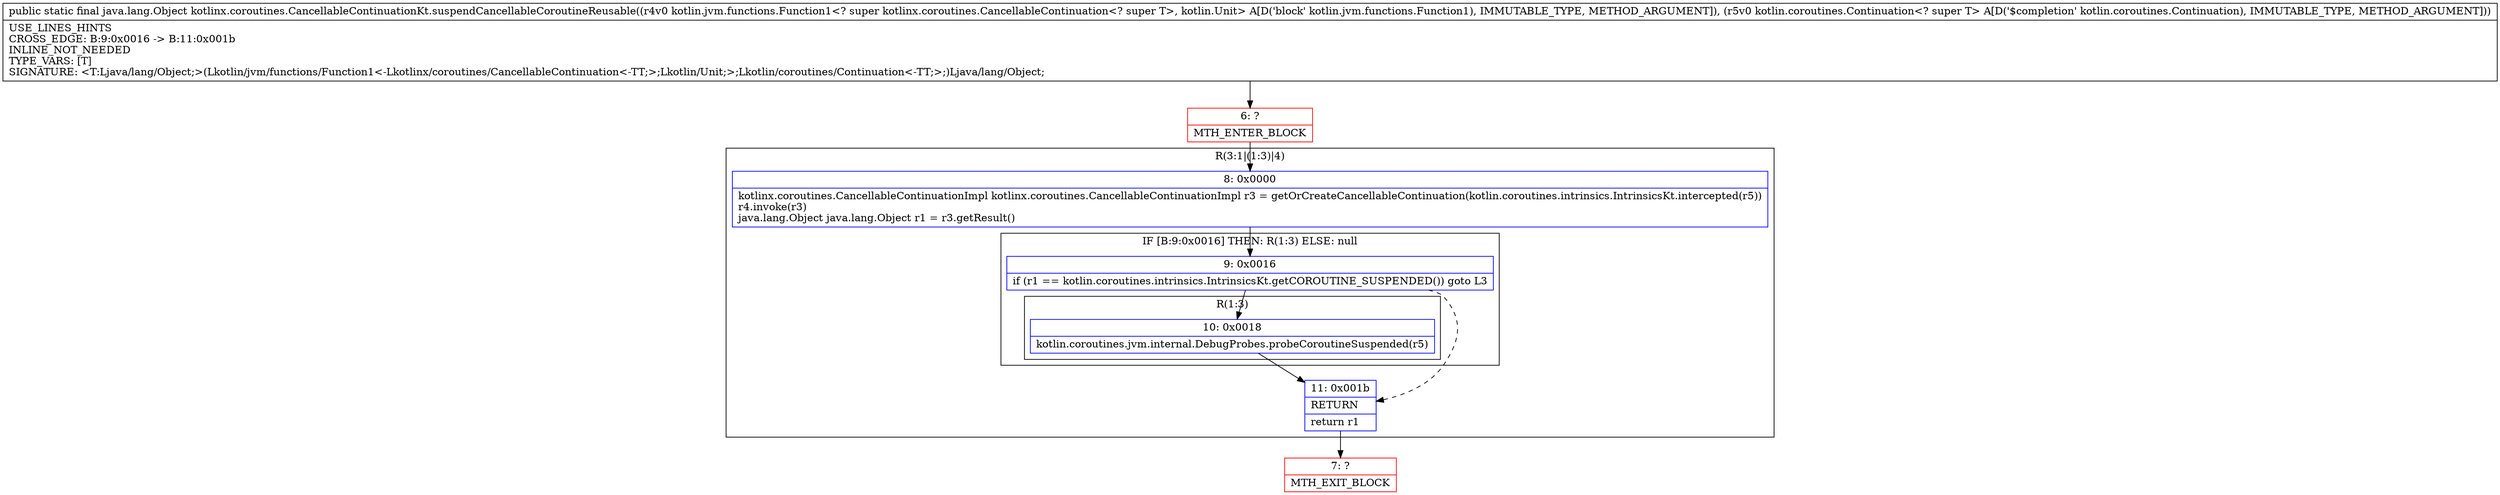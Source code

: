 digraph "CFG forkotlinx.coroutines.CancellableContinuationKt.suspendCancellableCoroutineReusable(Lkotlin\/jvm\/functions\/Function1;Lkotlin\/coroutines\/Continuation;)Ljava\/lang\/Object;" {
subgraph cluster_Region_702381327 {
label = "R(3:1|(1:3)|4)";
node [shape=record,color=blue];
Node_8 [shape=record,label="{8\:\ 0x0000|kotlinx.coroutines.CancellableContinuationImpl kotlinx.coroutines.CancellableContinuationImpl r3 = getOrCreateCancellableContinuation(kotlin.coroutines.intrinsics.IntrinsicsKt.intercepted(r5))\lr4.invoke(r3)\ljava.lang.Object java.lang.Object r1 = r3.getResult()\l}"];
subgraph cluster_IfRegion_1501116181 {
label = "IF [B:9:0x0016] THEN: R(1:3) ELSE: null";
node [shape=record,color=blue];
Node_9 [shape=record,label="{9\:\ 0x0016|if (r1 == kotlin.coroutines.intrinsics.IntrinsicsKt.getCOROUTINE_SUSPENDED()) goto L3\l}"];
subgraph cluster_Region_1639187919 {
label = "R(1:3)";
node [shape=record,color=blue];
Node_10 [shape=record,label="{10\:\ 0x0018|kotlin.coroutines.jvm.internal.DebugProbes.probeCoroutineSuspended(r5)\l}"];
}
}
Node_11 [shape=record,label="{11\:\ 0x001b|RETURN\l|return r1\l}"];
}
Node_6 [shape=record,color=red,label="{6\:\ ?|MTH_ENTER_BLOCK\l}"];
Node_7 [shape=record,color=red,label="{7\:\ ?|MTH_EXIT_BLOCK\l}"];
MethodNode[shape=record,label="{public static final java.lang.Object kotlinx.coroutines.CancellableContinuationKt.suspendCancellableCoroutineReusable((r4v0 kotlin.jvm.functions.Function1\<? super kotlinx.coroutines.CancellableContinuation\<? super T\>, kotlin.Unit\> A[D('block' kotlin.jvm.functions.Function1), IMMUTABLE_TYPE, METHOD_ARGUMENT]), (r5v0 kotlin.coroutines.Continuation\<? super T\> A[D('$completion' kotlin.coroutines.Continuation), IMMUTABLE_TYPE, METHOD_ARGUMENT]))  | USE_LINES_HINTS\lCROSS_EDGE: B:9:0x0016 \-\> B:11:0x001b\lINLINE_NOT_NEEDED\lTYPE_VARS: [T]\lSIGNATURE: \<T:Ljava\/lang\/Object;\>(Lkotlin\/jvm\/functions\/Function1\<\-Lkotlinx\/coroutines\/CancellableContinuation\<\-TT;\>;Lkotlin\/Unit;\>;Lkotlin\/coroutines\/Continuation\<\-TT;\>;)Ljava\/lang\/Object;\l}"];
MethodNode -> Node_6;Node_8 -> Node_9;
Node_9 -> Node_10;
Node_9 -> Node_11[style=dashed];
Node_10 -> Node_11;
Node_11 -> Node_7;
Node_6 -> Node_8;
}

